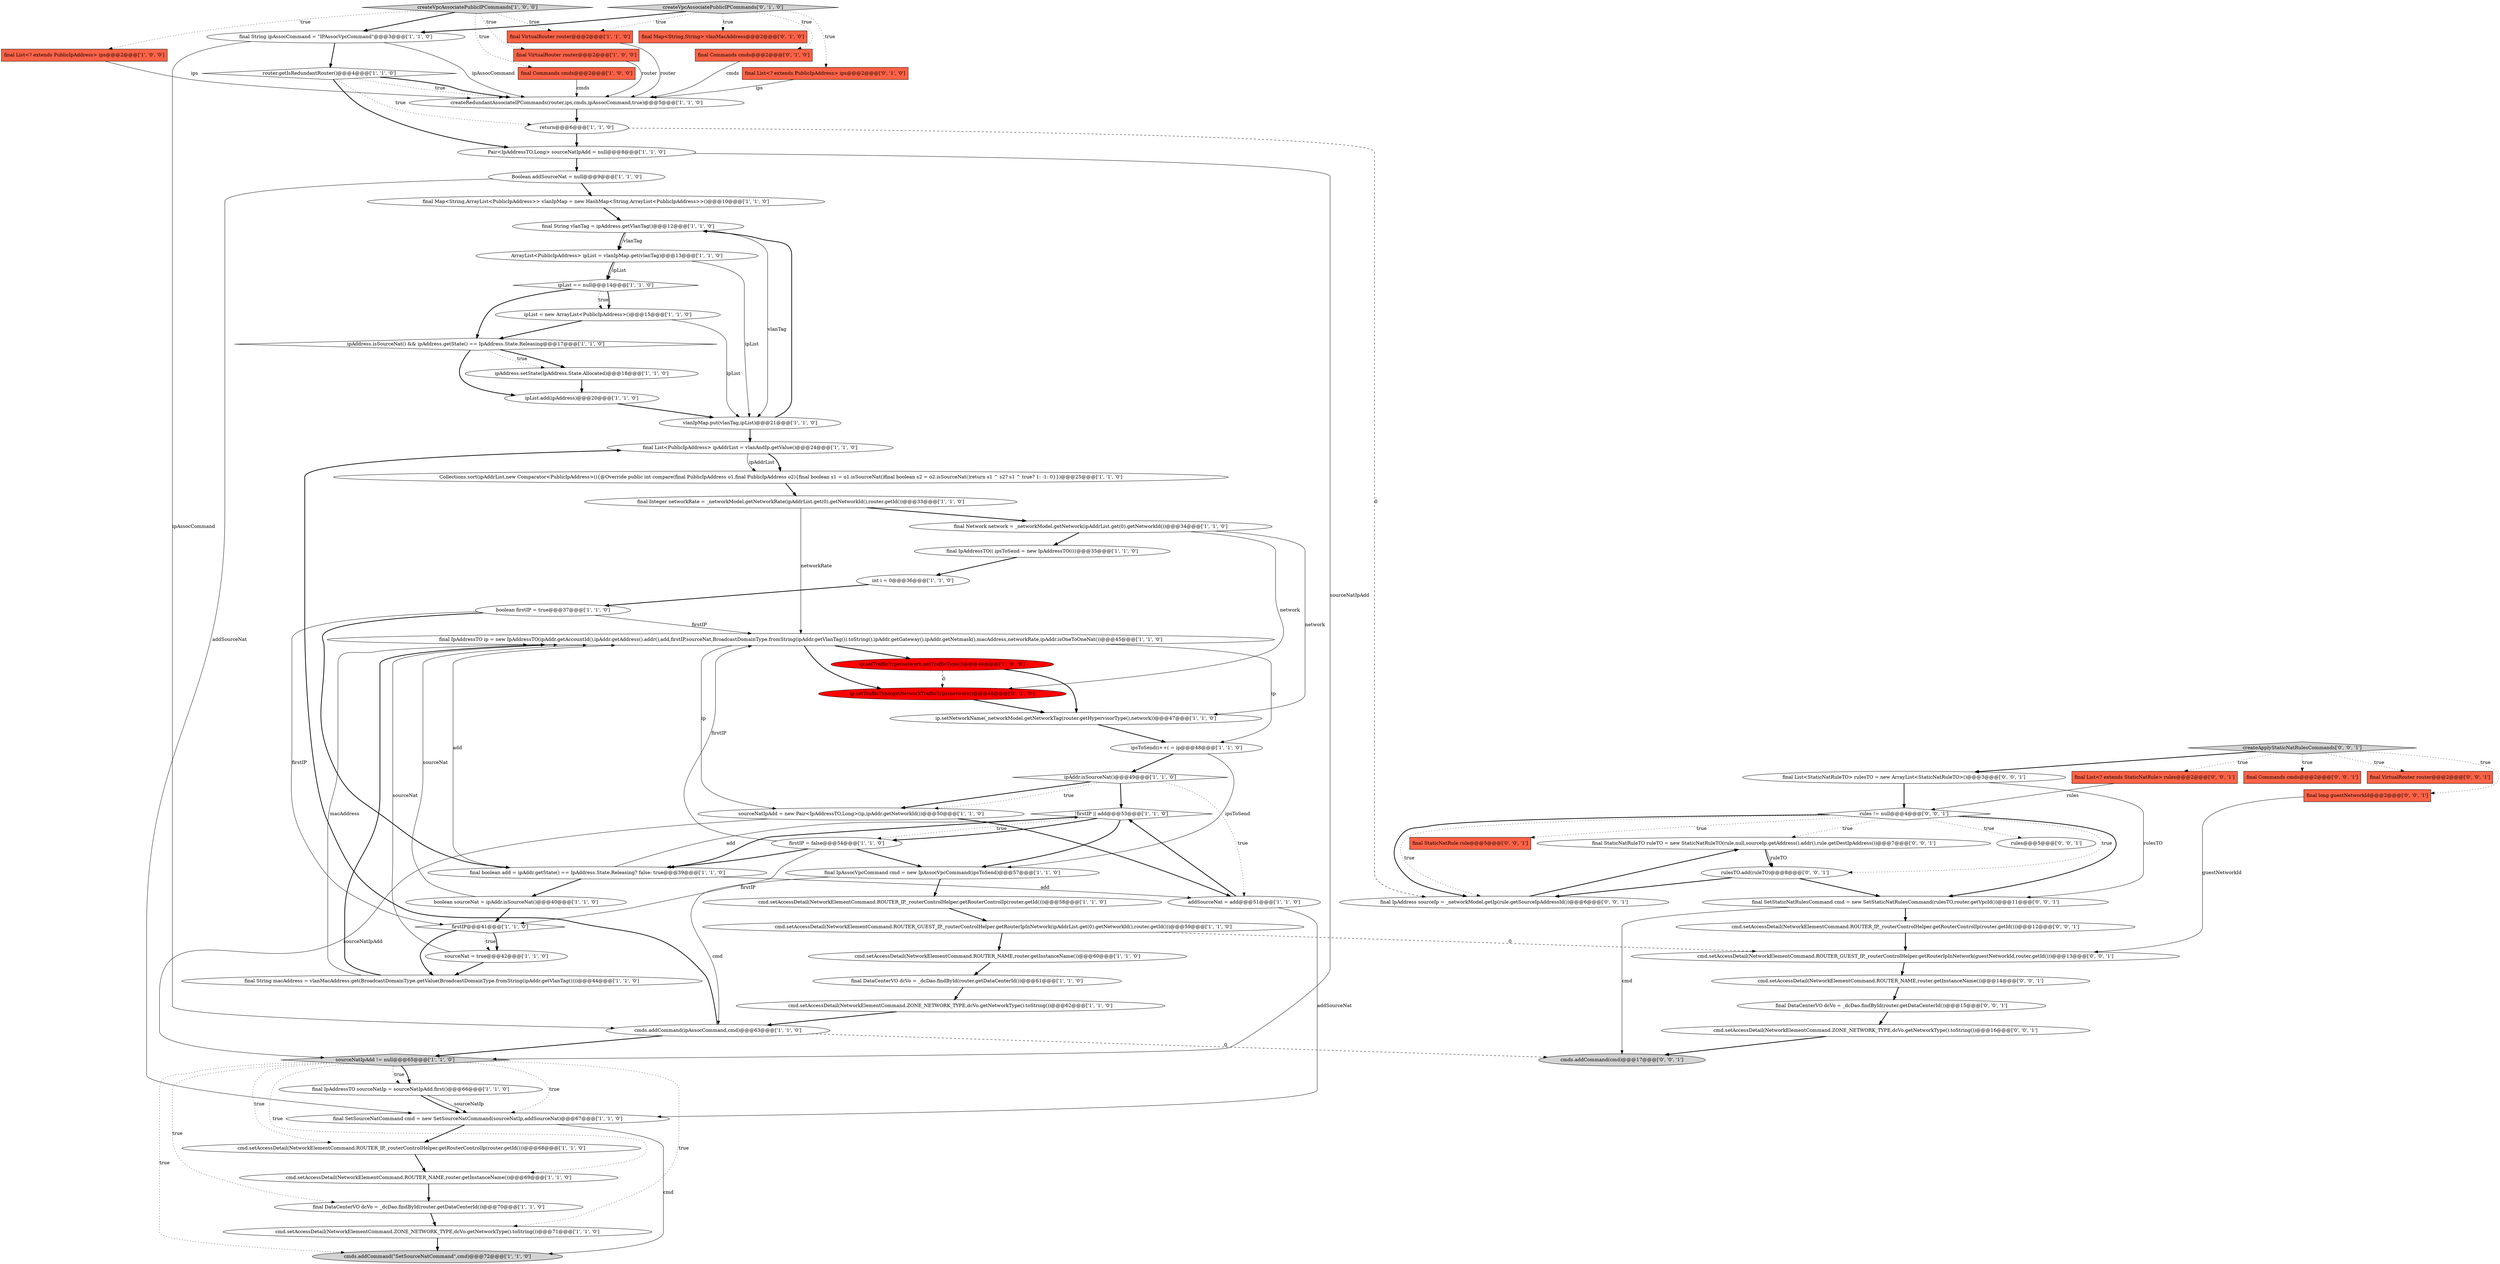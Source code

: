digraph {
65 [style = filled, label = "final long guestNetworkId@@@2@@@['0', '0', '1']", fillcolor = tomato, shape = box image = "AAA0AAABBB3BBB"];
17 [style = filled, label = "ipAddress.setState(IpAddress.State.Allocated)@@@18@@@['1', '1', '0']", fillcolor = white, shape = ellipse image = "AAA0AAABBB1BBB"];
4 [style = filled, label = "ipList == null@@@14@@@['1', '1', '0']", fillcolor = white, shape = diamond image = "AAA0AAABBB1BBB"];
61 [style = filled, label = "rules@@@5@@@['0', '0', '1']", fillcolor = white, shape = ellipse image = "AAA0AAABBB3BBB"];
57 [style = filled, label = "final Commands cmds@@@2@@@['0', '1', '0']", fillcolor = tomato, shape = box image = "AAA0AAABBB2BBB"];
6 [style = filled, label = "final IpAddressTO sourceNatIp = sourceNatIpAdd.first()@@@66@@@['1', '1', '0']", fillcolor = white, shape = ellipse image = "AAA0AAABBB1BBB"];
32 [style = filled, label = "ipAddress.isSourceNat() && ipAddress.getState() == IpAddress.State.Releasing@@@17@@@['1', '1', '0']", fillcolor = white, shape = diamond image = "AAA0AAABBB1BBB"];
23 [style = filled, label = "ip.setTrafficType(network.getTrafficType())@@@46@@@['1', '0', '0']", fillcolor = red, shape = ellipse image = "AAA1AAABBB1BBB"];
43 [style = filled, label = "cmd.setAccessDetail(NetworkElementCommand.ROUTER_GUEST_IP,_routerControlHelper.getRouterIpInNetwork(ipAddrList.get(0).getNetworkId(),router.getId()))@@@59@@@['1', '1', '0']", fillcolor = white, shape = ellipse image = "AAA0AAABBB1BBB"];
36 [style = filled, label = "return@@@6@@@['1', '1', '0']", fillcolor = white, shape = ellipse image = "AAA0AAABBB1BBB"];
53 [style = filled, label = "final String macAddress = vlanMacAddress.get(BroadcastDomainType.getValue(BroadcastDomainType.fromString(ipAddr.getVlanTag())))@@@44@@@['1', '1', '0']", fillcolor = white, shape = ellipse image = "AAA0AAABBB1BBB"];
62 [style = filled, label = "final SetStaticNatRulesCommand cmd = new SetStaticNatRulesCommand(rulesTO,router.getVpcId())@@@11@@@['0', '0', '1']", fillcolor = white, shape = ellipse image = "AAA0AAABBB3BBB"];
66 [style = filled, label = "final StaticNatRuleTO ruleTO = new StaticNatRuleTO(rule,null,sourceIp.getAddress().addr(),rule.getDestIpAddress())@@@7@@@['0', '0', '1']", fillcolor = white, shape = ellipse image = "AAA0AAABBB3BBB"];
71 [style = filled, label = "final IpAddress sourceIp = _networkModel.getIp(rule.getSourceIpAddressId())@@@6@@@['0', '0', '1']", fillcolor = white, shape = ellipse image = "AAA0AAABBB3BBB"];
9 [style = filled, label = "final SetSourceNatCommand cmd = new SetSourceNatCommand(sourceNatIp,addSourceNat)@@@67@@@['1', '1', '0']", fillcolor = white, shape = ellipse image = "AAA0AAABBB1BBB"];
15 [style = filled, label = "final List<? extends PublicIpAddress> ips@@@2@@@['1', '0', '0']", fillcolor = tomato, shape = box image = "AAA0AAABBB1BBB"];
0 [style = filled, label = "final IpAddressTO(( ipsToSend = new IpAddressTO((((@@@35@@@['1', '1', '0']", fillcolor = white, shape = ellipse image = "AAA0AAABBB1BBB"];
29 [style = filled, label = "boolean firstIP = true@@@37@@@['1', '1', '0']", fillcolor = white, shape = ellipse image = "AAA0AAABBB1BBB"];
55 [style = filled, label = "final Network network = _networkModel.getNetwork(ipAddrList.get(0).getNetworkId())@@@34@@@['1', '1', '0']", fillcolor = white, shape = ellipse image = "AAA0AAABBB1BBB"];
28 [style = filled, label = "ArrayList<PublicIpAddress> ipList = vlanIpMap.get(vlanTag)@@@13@@@['1', '1', '0']", fillcolor = white, shape = ellipse image = "AAA0AAABBB1BBB"];
40 [style = filled, label = "cmd.setAccessDetail(NetworkElementCommand.ZONE_NETWORK_TYPE,dcVo.getNetworkType().toString())@@@62@@@['1', '1', '0']", fillcolor = white, shape = ellipse image = "AAA0AAABBB1BBB"];
41 [style = filled, label = "ipList.add(ipAddress)@@@20@@@['1', '1', '0']", fillcolor = white, shape = ellipse image = "AAA0AAABBB1BBB"];
45 [style = filled, label = "router.getIsRedundantRouter()@@@4@@@['1', '1', '0']", fillcolor = white, shape = diamond image = "AAA0AAABBB1BBB"];
64 [style = filled, label = "final DataCenterVO dcVo = _dcDao.findById(router.getDataCenterId())@@@15@@@['0', '0', '1']", fillcolor = white, shape = ellipse image = "AAA0AAABBB3BBB"];
74 [style = filled, label = "cmd.setAccessDetail(NetworkElementCommand.ROUTER_IP,_routerControlHelper.getRouterControlIp(router.getId()))@@@12@@@['0', '0', '1']", fillcolor = white, shape = ellipse image = "AAA0AAABBB3BBB"];
51 [style = filled, label = "final VirtualRouter router@@@2@@@['1', '1', '0']", fillcolor = tomato, shape = box image = "AAA0AAABBB1BBB"];
77 [style = filled, label = "final List<? extends StaticNatRule> rules@@@2@@@['0', '0', '1']", fillcolor = tomato, shape = box image = "AAA0AAABBB3BBB"];
18 [style = filled, label = "final IpAddressTO ip = new IpAddressTO(ipAddr.getAccountId(),ipAddr.getAddress().addr(),add,firstIP,sourceNat,BroadcastDomainType.fromString(ipAddr.getVlanTag()).toString(),ipAddr.getGateway(),ipAddr.getNetmask(),macAddress,networkRate,ipAddr.isOneToOneNat())@@@45@@@['1', '1', '0']", fillcolor = white, shape = ellipse image = "AAA0AAABBB1BBB"];
13 [style = filled, label = "final String vlanTag = ipAddress.getVlanTag()@@@12@@@['1', '1', '0']", fillcolor = white, shape = ellipse image = "AAA0AAABBB1BBB"];
14 [style = filled, label = "Pair<IpAddressTO,Long> sourceNatIpAdd = null@@@8@@@['1', '1', '0']", fillcolor = white, shape = ellipse image = "AAA0AAABBB1BBB"];
31 [style = filled, label = "cmd.setAccessDetail(NetworkElementCommand.ROUTER_IP,_routerControlHelper.getRouterControlIp(router.getId()))@@@58@@@['1', '1', '0']", fillcolor = white, shape = ellipse image = "AAA0AAABBB1BBB"];
38 [style = filled, label = "cmd.setAccessDetail(NetworkElementCommand.ROUTER_NAME,router.getInstanceName())@@@69@@@['1', '1', '0']", fillcolor = white, shape = ellipse image = "AAA0AAABBB1BBB"];
5 [style = filled, label = "final Integer networkRate = _networkModel.getNetworkRate(ipAddrList.get(0).getNetworkId(),router.getId())@@@33@@@['1', '1', '0']", fillcolor = white, shape = ellipse image = "AAA0AAABBB1BBB"];
30 [style = filled, label = "ip.setNetworkName(_networkModel.getNetworkTag(router.getHypervisorType(),network))@@@47@@@['1', '1', '0']", fillcolor = white, shape = ellipse image = "AAA0AAABBB1BBB"];
42 [style = filled, label = "final Commands cmds@@@2@@@['1', '0', '0']", fillcolor = tomato, shape = box image = "AAA0AAABBB1BBB"];
48 [style = filled, label = "int i = 0@@@36@@@['1', '1', '0']", fillcolor = white, shape = ellipse image = "AAA0AAABBB1BBB"];
63 [style = filled, label = "cmd.setAccessDetail(NetworkElementCommand.ZONE_NETWORK_TYPE,dcVo.getNetworkType().toString())@@@16@@@['0', '0', '1']", fillcolor = white, shape = ellipse image = "AAA0AAABBB3BBB"];
47 [style = filled, label = "cmd.setAccessDetail(NetworkElementCommand.ROUTER_NAME,router.getInstanceName())@@@60@@@['1', '1', '0']", fillcolor = white, shape = ellipse image = "AAA0AAABBB1BBB"];
59 [style = filled, label = "final Map<String,String> vlanMacAddress@@@2@@@['0', '1', '0']", fillcolor = tomato, shape = box image = "AAA0AAABBB2BBB"];
78 [style = filled, label = "final StaticNatRule rule@@@5@@@['0', '0', '1']", fillcolor = tomato, shape = box image = "AAA0AAABBB3BBB"];
8 [style = filled, label = "sourceNatIpAdd != null@@@65@@@['1', '1', '0']", fillcolor = lightgray, shape = diamond image = "AAA0AAABBB1BBB"];
19 [style = filled, label = "ipAddr.isSourceNat()@@@49@@@['1', '1', '0']", fillcolor = white, shape = diamond image = "AAA0AAABBB1BBB"];
10 [style = filled, label = "cmds.addCommand(\"SetSourceNatCommand\",cmd)@@@72@@@['1', '1', '0']", fillcolor = lightgray, shape = ellipse image = "AAA0AAABBB1BBB"];
26 [style = filled, label = "final DataCenterVO dcVo = _dcDao.findById(router.getDataCenterId())@@@61@@@['1', '1', '0']", fillcolor = white, shape = ellipse image = "AAA0AAABBB1BBB"];
76 [style = filled, label = "cmd.setAccessDetail(NetworkElementCommand.ROUTER_NAME,router.getInstanceName())@@@14@@@['0', '0', '1']", fillcolor = white, shape = ellipse image = "AAA0AAABBB3BBB"];
60 [style = filled, label = "ip.setTrafficType(getNetworkTrafficType(network))@@@46@@@['0', '1', '0']", fillcolor = red, shape = ellipse image = "AAA1AAABBB2BBB"];
54 [style = filled, label = "final DataCenterVO dcVo = _dcDao.findById(router.getDataCenterId())@@@70@@@['1', '1', '0']", fillcolor = white, shape = ellipse image = "AAA0AAABBB1BBB"];
49 [style = filled, label = "cmd.setAccessDetail(NetworkElementCommand.ZONE_NETWORK_TYPE,dcVo.getNetworkType().toString())@@@71@@@['1', '1', '0']", fillcolor = white, shape = ellipse image = "AAA0AAABBB1BBB"];
69 [style = filled, label = "cmd.setAccessDetail(NetworkElementCommand.ROUTER_GUEST_IP,_routerControlHelper.getRouterIpInNetwork(guestNetworkId,router.getId()))@@@13@@@['0', '0', '1']", fillcolor = white, shape = ellipse image = "AAA0AAABBB3BBB"];
75 [style = filled, label = "createApplyStaticNatRulesCommands['0', '0', '1']", fillcolor = lightgray, shape = diamond image = "AAA0AAABBB3BBB"];
52 [style = filled, label = "ipList = new ArrayList<PublicIpAddress>()@@@15@@@['1', '1', '0']", fillcolor = white, shape = ellipse image = "AAA0AAABBB1BBB"];
56 [style = filled, label = "final List<? extends PublicIpAddress> ips@@@2@@@['0', '1', '0']", fillcolor = tomato, shape = box image = "AAA0AAABBB2BBB"];
12 [style = filled, label = "boolean sourceNat = ipAddr.isSourceNat()@@@40@@@['1', '1', '0']", fillcolor = white, shape = ellipse image = "AAA0AAABBB1BBB"];
70 [style = filled, label = "final List<StaticNatRuleTO> rulesTO = new ArrayList<StaticNatRuleTO>()@@@3@@@['0', '0', '1']", fillcolor = white, shape = ellipse image = "AAA0AAABBB3BBB"];
2 [style = filled, label = "!firstIP || add@@@53@@@['1', '1', '0']", fillcolor = white, shape = diamond image = "AAA0AAABBB1BBB"];
27 [style = filled, label = "ipsToSend(i++( = ip@@@48@@@['1', '1', '0']", fillcolor = white, shape = ellipse image = "AAA0AAABBB1BBB"];
58 [style = filled, label = "createVpcAssociatePublicIPCommands['0', '1', '0']", fillcolor = lightgray, shape = diamond image = "AAA0AAABBB2BBB"];
73 [style = filled, label = "final Commands cmds@@@2@@@['0', '0', '1']", fillcolor = tomato, shape = box image = "AAA0AAABBB3BBB"];
67 [style = filled, label = "cmds.addCommand(cmd)@@@17@@@['0', '0', '1']", fillcolor = lightgray, shape = ellipse image = "AAA0AAABBB3BBB"];
72 [style = filled, label = "rules != null@@@4@@@['0', '0', '1']", fillcolor = white, shape = diamond image = "AAA0AAABBB3BBB"];
3 [style = filled, label = "final List<PublicIpAddress> ipAddrList = vlanAndIp.getValue()@@@24@@@['1', '1', '0']", fillcolor = white, shape = ellipse image = "AAA0AAABBB1BBB"];
1 [style = filled, label = "final boolean add = ipAddr.getState() == IpAddress.State.Releasing? false: true@@@39@@@['1', '1', '0']", fillcolor = white, shape = ellipse image = "AAA0AAABBB1BBB"];
22 [style = filled, label = "createRedundantAssociateIPCommands(router,ips,cmds,ipAssocCommand,true)@@@5@@@['1', '1', '0']", fillcolor = white, shape = ellipse image = "AAA0AAABBB1BBB"];
46 [style = filled, label = "sourceNatIpAdd = new Pair<IpAddressTO,Long>(ip,ipAddr.getNetworkId())@@@50@@@['1', '1', '0']", fillcolor = white, shape = ellipse image = "AAA0AAABBB1BBB"];
50 [style = filled, label = "final String ipAssocCommand = \"IPAssocVpcCommand\"@@@3@@@['1', '1', '0']", fillcolor = white, shape = ellipse image = "AAA0AAABBB1BBB"];
39 [style = filled, label = "vlanIpMap.put(vlanTag,ipList)@@@21@@@['1', '1', '0']", fillcolor = white, shape = ellipse image = "AAA0AAABBB1BBB"];
68 [style = filled, label = "final VirtualRouter router@@@2@@@['0', '0', '1']", fillcolor = tomato, shape = box image = "AAA0AAABBB3BBB"];
21 [style = filled, label = "final IpAssocVpcCommand cmd = new IpAssocVpcCommand(ipsToSend)@@@57@@@['1', '1', '0']", fillcolor = white, shape = ellipse image = "AAA0AAABBB1BBB"];
34 [style = filled, label = "final Map<String,ArrayList<PublicIpAddress>> vlanIpMap = new HashMap<String,ArrayList<PublicIpAddress>>()@@@10@@@['1', '1', '0']", fillcolor = white, shape = ellipse image = "AAA0AAABBB1BBB"];
11 [style = filled, label = "cmd.setAccessDetail(NetworkElementCommand.ROUTER_IP,_routerControlHelper.getRouterControlIp(router.getId()))@@@68@@@['1', '1', '0']", fillcolor = white, shape = ellipse image = "AAA0AAABBB1BBB"];
44 [style = filled, label = "createVpcAssociatePublicIPCommands['1', '0', '0']", fillcolor = lightgray, shape = diamond image = "AAA0AAABBB1BBB"];
25 [style = filled, label = "firstIP@@@41@@@['1', '1', '0']", fillcolor = white, shape = diamond image = "AAA0AAABBB1BBB"];
24 [style = filled, label = "Boolean addSourceNat = null@@@9@@@['1', '1', '0']", fillcolor = white, shape = ellipse image = "AAA0AAABBB1BBB"];
33 [style = filled, label = "Collections.sort(ipAddrList,new Comparator<PublicIpAddress>(){@Override public int compare(final PublicIpAddress o1,final PublicIpAddress o2){final boolean s1 = o1.isSourceNat()final boolean s2 = o2.isSourceNat()return s1 ^ s2? s1 ^ true? 1: -1: 0}})@@@25@@@['1', '1', '0']", fillcolor = white, shape = ellipse image = "AAA0AAABBB1BBB"];
37 [style = filled, label = "cmds.addCommand(ipAssocCommand,cmd)@@@63@@@['1', '1', '0']", fillcolor = white, shape = ellipse image = "AAA0AAABBB1BBB"];
79 [style = filled, label = "rulesTO.add(ruleTO)@@@8@@@['0', '0', '1']", fillcolor = white, shape = ellipse image = "AAA0AAABBB3BBB"];
35 [style = filled, label = "final VirtualRouter router@@@2@@@['1', '0', '0']", fillcolor = tomato, shape = box image = "AAA0AAABBB1BBB"];
16 [style = filled, label = "addSourceNat = add@@@51@@@['1', '1', '0']", fillcolor = white, shape = ellipse image = "AAA0AAABBB1BBB"];
7 [style = filled, label = "firstIP = false@@@54@@@['1', '1', '0']", fillcolor = white, shape = ellipse image = "AAA0AAABBB1BBB"];
20 [style = filled, label = "sourceNat = true@@@42@@@['1', '1', '0']", fillcolor = white, shape = ellipse image = "AAA0AAABBB1BBB"];
74->69 [style = bold, label=""];
14->24 [style = bold, label=""];
5->55 [style = bold, label=""];
58->50 [style = bold, label=""];
69->76 [style = bold, label=""];
9->11 [style = bold, label=""];
76->64 [style = bold, label=""];
48->29 [style = bold, label=""];
7->25 [style = solid, label="firstIP"];
50->37 [style = solid, label="ipAssocCommand"];
24->9 [style = solid, label="addSourceNat"];
25->53 [style = bold, label=""];
24->34 [style = bold, label=""];
26->40 [style = bold, label=""];
8->6 [style = bold, label=""];
77->72 [style = solid, label="rules"];
66->79 [style = solid, label="ruleTO"];
37->3 [style = bold, label=""];
45->22 [style = dotted, label="true"];
75->68 [style = dotted, label="true"];
21->31 [style = bold, label=""];
55->30 [style = solid, label="network"];
9->10 [style = solid, label="cmd"];
49->10 [style = bold, label=""];
45->22 [style = bold, label=""];
47->26 [style = bold, label=""];
13->28 [style = solid, label="vlanTag"];
1->18 [style = solid, label="add"];
50->45 [style = bold, label=""];
1->12 [style = bold, label=""];
72->61 [style = dotted, label="true"];
27->21 [style = solid, label="ipsToSend"];
32->17 [style = dotted, label="true"];
58->51 [style = dotted, label="true"];
14->8 [style = solid, label="sourceNatIpAdd"];
27->19 [style = bold, label=""];
29->1 [style = bold, label=""];
75->73 [style = dotted, label="true"];
40->37 [style = bold, label=""];
8->38 [style = dotted, label="true"];
12->18 [style = solid, label="sourceNat"];
7->1 [style = bold, label=""];
54->49 [style = bold, label=""];
23->30 [style = bold, label=""];
17->41 [style = bold, label=""];
30->27 [style = bold, label=""];
44->50 [style = bold, label=""];
19->2 [style = bold, label=""];
3->33 [style = bold, label=""];
36->14 [style = bold, label=""];
72->71 [style = dotted, label="true"];
65->69 [style = solid, label="guestNetworkId"];
4->52 [style = dotted, label="true"];
44->35 [style = dotted, label="true"];
42->22 [style = solid, label="cmds"];
44->15 [style = dotted, label="true"];
23->60 [style = dashed, label="0"];
18->27 [style = solid, label="ip"];
45->14 [style = bold, label=""];
43->47 [style = bold, label=""];
44->42 [style = dotted, label="true"];
15->22 [style = solid, label="ips"];
2->21 [style = bold, label=""];
72->71 [style = bold, label=""];
51->22 [style = solid, label="router"];
25->20 [style = dotted, label="true"];
0->48 [style = bold, label=""];
8->54 [style = dotted, label="true"];
19->46 [style = bold, label=""];
72->66 [style = dotted, label="true"];
72->78 [style = dotted, label="true"];
32->17 [style = bold, label=""];
52->39 [style = solid, label="ipList"];
13->39 [style = solid, label="vlanTag"];
57->22 [style = solid, label="cmds"];
46->16 [style = bold, label=""];
18->23 [style = bold, label=""];
58->59 [style = dotted, label="true"];
39->13 [style = bold, label=""];
2->1 [style = bold, label=""];
56->22 [style = solid, label="ips"];
38->54 [style = bold, label=""];
58->56 [style = dotted, label="true"];
18->60 [style = bold, label=""];
18->46 [style = solid, label="ip"];
33->5 [style = bold, label=""];
50->22 [style = solid, label="ipAssocCommand"];
44->51 [style = dotted, label="true"];
25->20 [style = bold, label=""];
72->79 [style = dotted, label="true"];
8->6 [style = dotted, label="true"];
37->67 [style = dashed, label="0"];
46->8 [style = solid, label="sourceNatIpAdd"];
29->25 [style = solid, label="firstIP"];
16->9 [style = solid, label="addSourceNat"];
63->67 [style = bold, label=""];
31->43 [style = bold, label=""];
8->11 [style = dotted, label="true"];
21->37 [style = solid, label="cmd"];
32->41 [style = bold, label=""];
70->72 [style = bold, label=""];
79->62 [style = bold, label=""];
8->9 [style = dotted, label="true"];
79->71 [style = bold, label=""];
62->67 [style = solid, label="cmd"];
37->8 [style = bold, label=""];
53->18 [style = solid, label="macAddress"];
71->66 [style = bold, label=""];
3->33 [style = solid, label="ipAddrList"];
36->71 [style = dashed, label="0"];
75->70 [style = bold, label=""];
7->18 [style = solid, label="firstIP"];
72->62 [style = bold, label=""];
11->38 [style = bold, label=""];
53->18 [style = bold, label=""];
58->57 [style = dotted, label="true"];
1->16 [style = solid, label="add"];
34->13 [style = bold, label=""];
64->63 [style = bold, label=""];
43->69 [style = dashed, label="0"];
39->3 [style = bold, label=""];
35->22 [style = solid, label="router"];
75->65 [style = dotted, label="true"];
55->0 [style = bold, label=""];
29->18 [style = solid, label="firstIP"];
20->53 [style = bold, label=""];
16->2 [style = bold, label=""];
70->62 [style = solid, label="rulesTO"];
8->10 [style = dotted, label="true"];
5->18 [style = solid, label="networkRate"];
75->77 [style = dotted, label="true"];
20->18 [style = solid, label="sourceNat"];
1->2 [style = solid, label="add"];
28->39 [style = solid, label="ipList"];
28->4 [style = solid, label="ipList"];
4->52 [style = bold, label=""];
55->60 [style = solid, label="network"];
52->32 [style = bold, label=""];
12->25 [style = bold, label=""];
2->7 [style = dotted, label="true"];
22->36 [style = bold, label=""];
19->46 [style = dotted, label="true"];
66->79 [style = bold, label=""];
19->16 [style = dotted, label="true"];
60->30 [style = bold, label=""];
62->74 [style = bold, label=""];
7->21 [style = bold, label=""];
45->36 [style = dotted, label="true"];
6->9 [style = solid, label="sourceNatIp"];
2->7 [style = bold, label=""];
41->39 [style = bold, label=""];
6->9 [style = bold, label=""];
4->32 [style = bold, label=""];
28->4 [style = bold, label=""];
13->28 [style = bold, label=""];
8->49 [style = dotted, label="true"];
}
